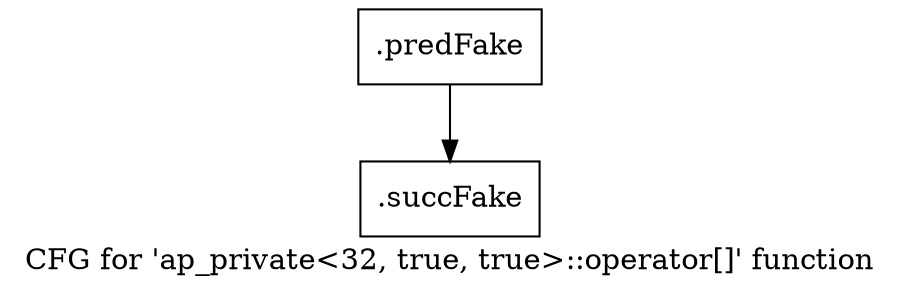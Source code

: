 digraph "CFG for 'ap_private\<32, true, true\>::operator[]' function" {
	label="CFG for 'ap_private\<32, true, true\>::operator[]' function";

	Node0x479ba20 [shape=record,filename="",linenumber="",label="{.predFake}"];
	Node0x479ba20 -> Node0x47c9ea0[ callList="" memoryops="" filename="/media/miguel/NewVolume/Linux/Xilinx/Vitis_HLS/2020.2/include/etc/ap_private.h" execusionnum="0"];
	Node0x47c9ea0 [shape=record,filename="/media/miguel/NewVolume/Linux/Xilinx/Vitis_HLS/2020.2/include/etc/ap_private.h",linenumber="2788",label="{.succFake}"];
}
